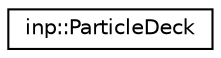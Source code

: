 digraph "Graphical Class Hierarchy"
{
  edge [fontname="Helvetica",fontsize="10",labelfontname="Helvetica",labelfontsize="10"];
  node [fontname="Helvetica",fontsize="10",shape=record];
  rankdir="LR";
  Node0 [label="inp::ParticleDeck",height=0.2,width=0.4,color="black", fillcolor="white", style="filled",URL="$structinp_1_1ParticleDeck.html",tooltip="Structure to read and store particle related input data. "];
}

